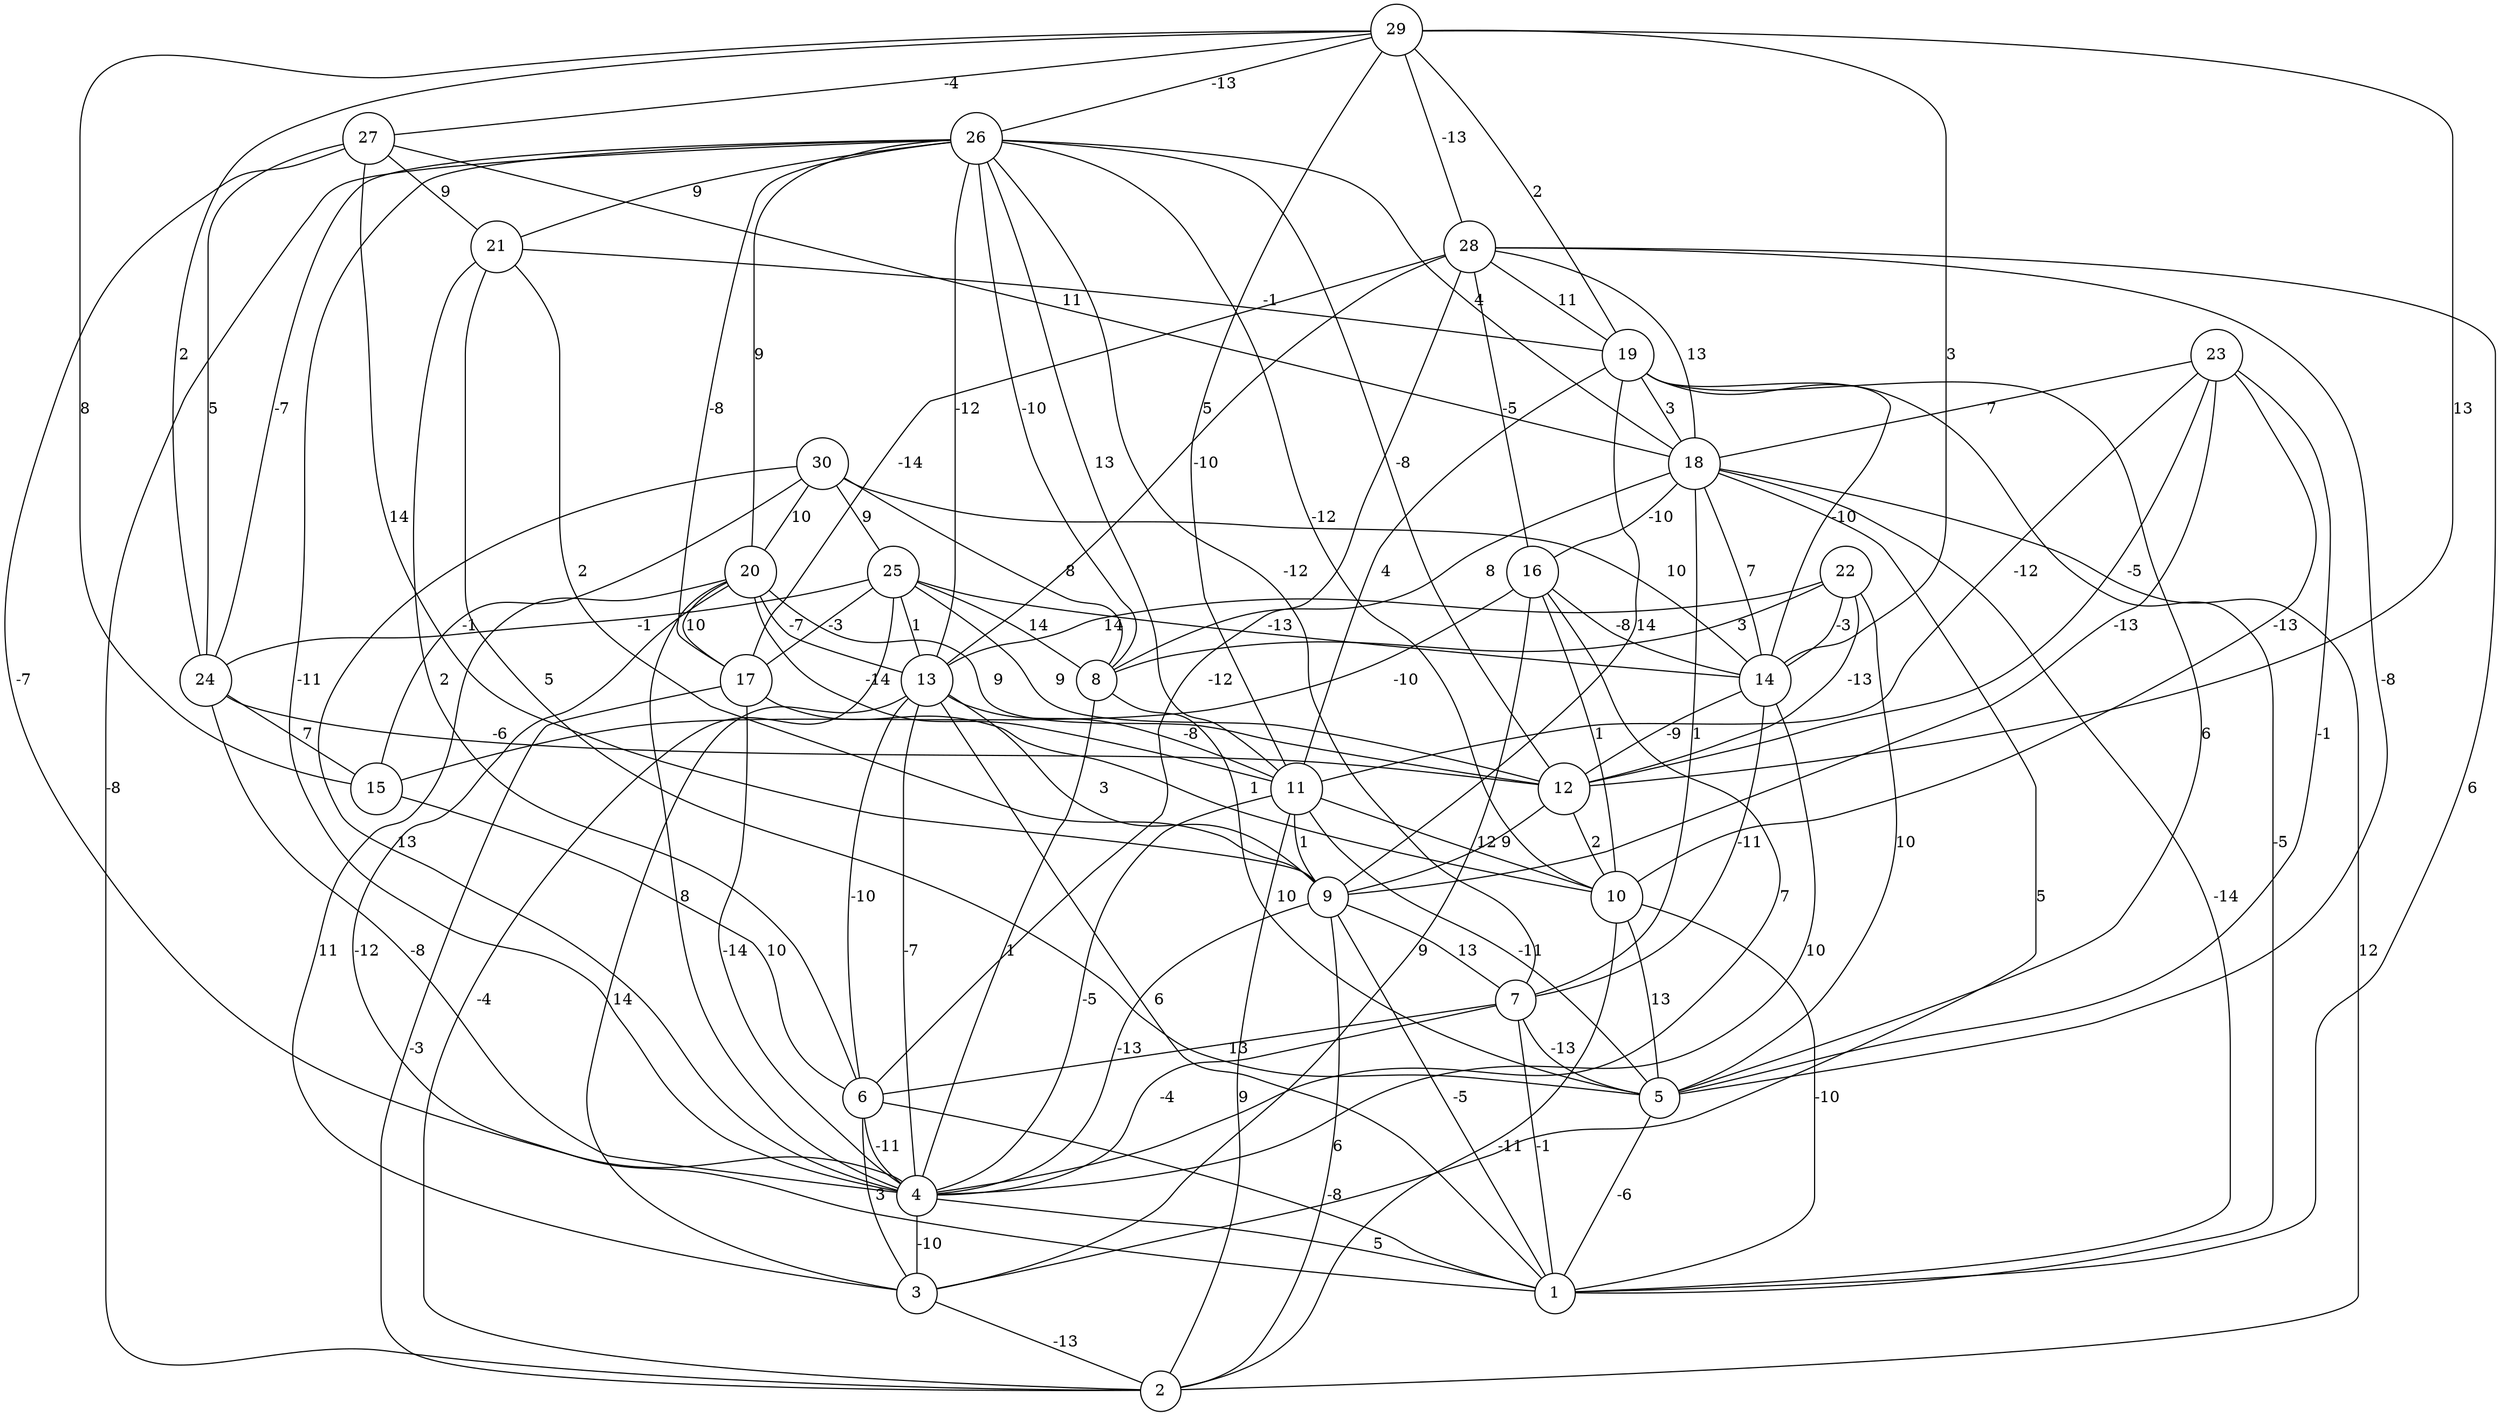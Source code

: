 graph { 
	 fontname="Helvetica,Arial,sans-serif" 
	 node [shape = circle]; 
	 30 -- 4 [label = "13"];
	 30 -- 8 [label = "8"];
	 30 -- 14 [label = "10"];
	 30 -- 15 [label = "-1"];
	 30 -- 20 [label = "10"];
	 30 -- 25 [label = "9"];
	 29 -- 11 [label = "5"];
	 29 -- 12 [label = "13"];
	 29 -- 14 [label = "3"];
	 29 -- 15 [label = "8"];
	 29 -- 19 [label = "2"];
	 29 -- 24 [label = "2"];
	 29 -- 26 [label = "-13"];
	 29 -- 27 [label = "-4"];
	 29 -- 28 [label = "-13"];
	 28 -- 1 [label = "6"];
	 28 -- 5 [label = "-8"];
	 28 -- 6 [label = "-12"];
	 28 -- 13 [label = "-10"];
	 28 -- 16 [label = "-5"];
	 28 -- 17 [label = "-14"];
	 28 -- 18 [label = "13"];
	 28 -- 19 [label = "11"];
	 27 -- 4 [label = "-7"];
	 27 -- 9 [label = "14"];
	 27 -- 18 [label = "11"];
	 27 -- 21 [label = "9"];
	 27 -- 24 [label = "5"];
	 26 -- 2 [label = "-8"];
	 26 -- 4 [label = "-11"];
	 26 -- 7 [label = "-12"];
	 26 -- 8 [label = "-10"];
	 26 -- 10 [label = "-12"];
	 26 -- 11 [label = "13"];
	 26 -- 12 [label = "-8"];
	 26 -- 13 [label = "-12"];
	 26 -- 17 [label = "-8"];
	 26 -- 18 [label = "4"];
	 26 -- 20 [label = "9"];
	 26 -- 21 [label = "9"];
	 26 -- 24 [label = "-7"];
	 25 -- 2 [label = "-4"];
	 25 -- 8 [label = "14"];
	 25 -- 12 [label = "9"];
	 25 -- 13 [label = "1"];
	 25 -- 14 [label = "-13"];
	 25 -- 17 [label = "-3"];
	 25 -- 24 [label = "-1"];
	 24 -- 4 [label = "-8"];
	 24 -- 12 [label = "-6"];
	 24 -- 15 [label = "7"];
	 23 -- 5 [label = "-1"];
	 23 -- 9 [label = "-13"];
	 23 -- 10 [label = "-13"];
	 23 -- 11 [label = "-12"];
	 23 -- 12 [label = "-5"];
	 23 -- 18 [label = "7"];
	 22 -- 5 [label = "10"];
	 22 -- 8 [label = "3"];
	 22 -- 12 [label = "-13"];
	 22 -- 13 [label = "14"];
	 22 -- 14 [label = "-3"];
	 21 -- 5 [label = "5"];
	 21 -- 6 [label = "2"];
	 21 -- 9 [label = "2"];
	 21 -- 19 [label = "-1"];
	 20 -- 1 [label = "-12"];
	 20 -- 3 [label = "11"];
	 20 -- 4 [label = "8"];
	 20 -- 11 [label = "-14"];
	 20 -- 12 [label = "9"];
	 20 -- 13 [label = "-7"];
	 20 -- 17 [label = "10"];
	 19 -- 1 [label = "-5"];
	 19 -- 5 [label = "6"];
	 19 -- 9 [label = "14"];
	 19 -- 11 [label = "4"];
	 19 -- 14 [label = "-10"];
	 19 -- 18 [label = "3"];
	 18 -- 1 [label = "-14"];
	 18 -- 2 [label = "12"];
	 18 -- 3 [label = "5"];
	 18 -- 7 [label = "1"];
	 18 -- 8 [label = "8"];
	 18 -- 14 [label = "7"];
	 18 -- 16 [label = "-10"];
	 17 -- 2 [label = "-3"];
	 17 -- 4 [label = "-14"];
	 17 -- 10 [label = "1"];
	 16 -- 3 [label = "9"];
	 16 -- 4 [label = "7"];
	 16 -- 10 [label = "1"];
	 16 -- 14 [label = "-8"];
	 16 -- 15 [label = "-10"];
	 15 -- 6 [label = "10"];
	 14 -- 4 [label = "10"];
	 14 -- 7 [label = "-11"];
	 14 -- 12 [label = "-9"];
	 13 -- 1 [label = "6"];
	 13 -- 3 [label = "14"];
	 13 -- 4 [label = "-7"];
	 13 -- 6 [label = "-10"];
	 13 -- 9 [label = "3"];
	 13 -- 11 [label = "-8"];
	 12 -- 9 [label = "9"];
	 12 -- 10 [label = "2"];
	 11 -- 2 [label = "9"];
	 11 -- 4 [label = "-5"];
	 11 -- 5 [label = "-11"];
	 11 -- 9 [label = "1"];
	 11 -- 10 [label = "12"];
	 10 -- 1 [label = "-10"];
	 10 -- 2 [label = "-11"];
	 10 -- 5 [label = "13"];
	 9 -- 1 [label = "-5"];
	 9 -- 2 [label = "6"];
	 9 -- 4 [label = "-13"];
	 9 -- 7 [label = "13"];
	 8 -- 4 [label = "1"];
	 8 -- 5 [label = "10"];
	 7 -- 1 [label = "-1"];
	 7 -- 4 [label = "-4"];
	 7 -- 5 [label = "-13"];
	 7 -- 6 [label = "13"];
	 6 -- 1 [label = "-8"];
	 6 -- 3 [label = "3"];
	 6 -- 4 [label = "-11"];
	 5 -- 1 [label = "-6"];
	 4 -- 1 [label = "5"];
	 4 -- 3 [label = "-10"];
	 3 -- 2 [label = "-13"];
	 1;
	 2;
	 3;
	 4;
	 5;
	 6;
	 7;
	 8;
	 9;
	 10;
	 11;
	 12;
	 13;
	 14;
	 15;
	 16;
	 17;
	 18;
	 19;
	 20;
	 21;
	 22;
	 23;
	 24;
	 25;
	 26;
	 27;
	 28;
	 29;
	 30;
}
